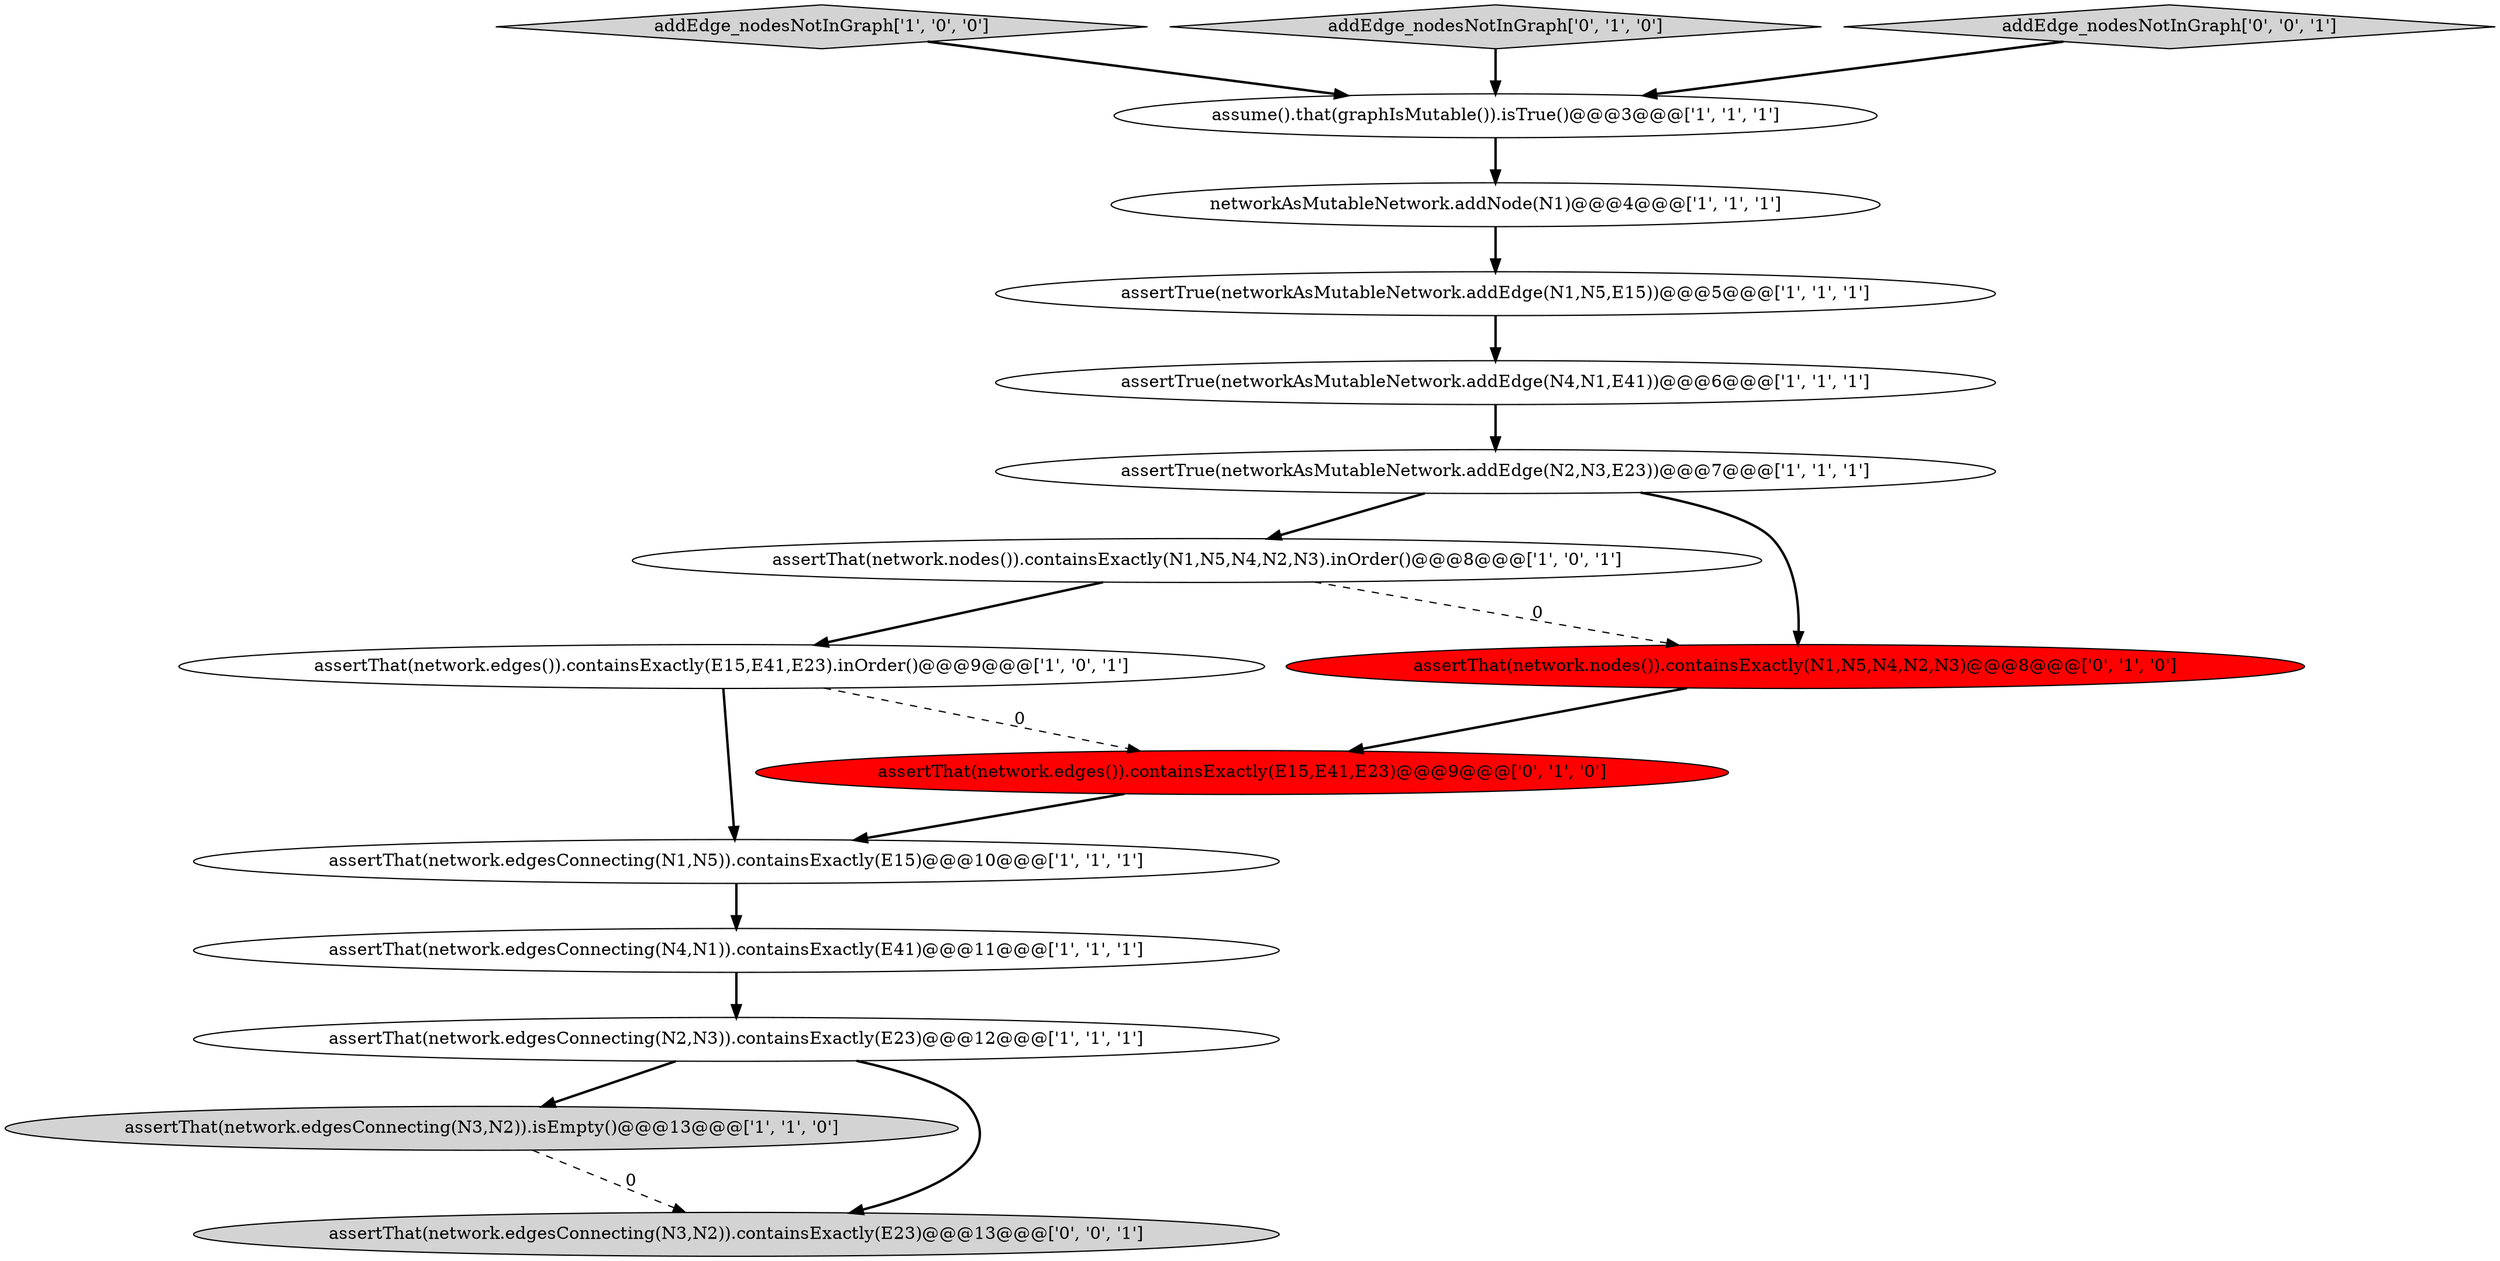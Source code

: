 digraph {
0 [style = filled, label = "assertThat(network.edgesConnecting(N1,N5)).containsExactly(E15)@@@10@@@['1', '1', '1']", fillcolor = white, shape = ellipse image = "AAA0AAABBB1BBB"];
11 [style = filled, label = "assertThat(network.nodes()).containsExactly(N1,N5,N4,N2,N3).inOrder()@@@8@@@['1', '0', '1']", fillcolor = white, shape = ellipse image = "AAA0AAABBB1BBB"];
12 [style = filled, label = "assertThat(network.edges()).containsExactly(E15,E41,E23)@@@9@@@['0', '1', '0']", fillcolor = red, shape = ellipse image = "AAA1AAABBB2BBB"];
10 [style = filled, label = "assertTrue(networkAsMutableNetwork.addEdge(N1,N5,E15))@@@5@@@['1', '1', '1']", fillcolor = white, shape = ellipse image = "AAA0AAABBB1BBB"];
14 [style = filled, label = "assertThat(network.nodes()).containsExactly(N1,N5,N4,N2,N3)@@@8@@@['0', '1', '0']", fillcolor = red, shape = ellipse image = "AAA1AAABBB2BBB"];
7 [style = filled, label = "assume().that(graphIsMutable()).isTrue()@@@3@@@['1', '1', '1']", fillcolor = white, shape = ellipse image = "AAA0AAABBB1BBB"];
1 [style = filled, label = "assertThat(network.edgesConnecting(N4,N1)).containsExactly(E41)@@@11@@@['1', '1', '1']", fillcolor = white, shape = ellipse image = "AAA0AAABBB1BBB"];
3 [style = filled, label = "addEdge_nodesNotInGraph['1', '0', '0']", fillcolor = lightgray, shape = diamond image = "AAA0AAABBB1BBB"];
8 [style = filled, label = "assertTrue(networkAsMutableNetwork.addEdge(N2,N3,E23))@@@7@@@['1', '1', '1']", fillcolor = white, shape = ellipse image = "AAA0AAABBB1BBB"];
15 [style = filled, label = "assertThat(network.edgesConnecting(N3,N2)).containsExactly(E23)@@@13@@@['0', '0', '1']", fillcolor = lightgray, shape = ellipse image = "AAA0AAABBB3BBB"];
9 [style = filled, label = "networkAsMutableNetwork.addNode(N1)@@@4@@@['1', '1', '1']", fillcolor = white, shape = ellipse image = "AAA0AAABBB1BBB"];
6 [style = filled, label = "assertThat(network.edgesConnecting(N3,N2)).isEmpty()@@@13@@@['1', '1', '0']", fillcolor = lightgray, shape = ellipse image = "AAA0AAABBB1BBB"];
4 [style = filled, label = "assertTrue(networkAsMutableNetwork.addEdge(N4,N1,E41))@@@6@@@['1', '1', '1']", fillcolor = white, shape = ellipse image = "AAA0AAABBB1BBB"];
13 [style = filled, label = "addEdge_nodesNotInGraph['0', '1', '0']", fillcolor = lightgray, shape = diamond image = "AAA0AAABBB2BBB"];
5 [style = filled, label = "assertThat(network.edges()).containsExactly(E15,E41,E23).inOrder()@@@9@@@['1', '0', '1']", fillcolor = white, shape = ellipse image = "AAA0AAABBB1BBB"];
16 [style = filled, label = "addEdge_nodesNotInGraph['0', '0', '1']", fillcolor = lightgray, shape = diamond image = "AAA0AAABBB3BBB"];
2 [style = filled, label = "assertThat(network.edgesConnecting(N2,N3)).containsExactly(E23)@@@12@@@['1', '1', '1']", fillcolor = white, shape = ellipse image = "AAA0AAABBB1BBB"];
7->9 [style = bold, label=""];
4->8 [style = bold, label=""];
8->14 [style = bold, label=""];
11->5 [style = bold, label=""];
1->2 [style = bold, label=""];
5->12 [style = dashed, label="0"];
9->10 [style = bold, label=""];
5->0 [style = bold, label=""];
3->7 [style = bold, label=""];
6->15 [style = dashed, label="0"];
8->11 [style = bold, label=""];
12->0 [style = bold, label=""];
13->7 [style = bold, label=""];
0->1 [style = bold, label=""];
2->6 [style = bold, label=""];
11->14 [style = dashed, label="0"];
14->12 [style = bold, label=""];
2->15 [style = bold, label=""];
16->7 [style = bold, label=""];
10->4 [style = bold, label=""];
}
